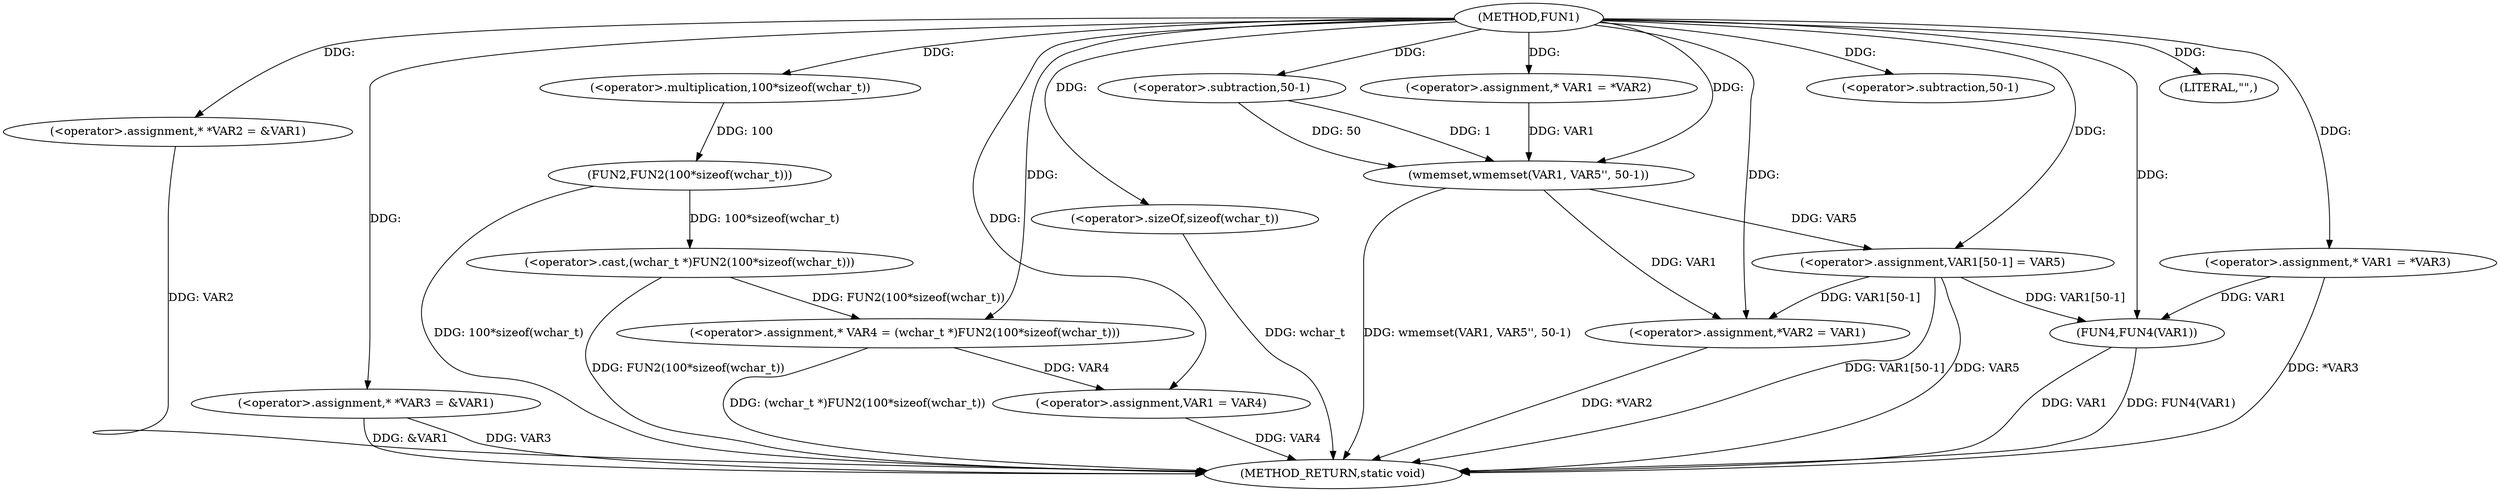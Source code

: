 digraph FUN1 {  
"1000100" [label = "(METHOD,FUN1)" ]
"1000159" [label = "(METHOD_RETURN,static void)" ]
"1000104" [label = "(<operator>.assignment,* *VAR2 = &VAR1)" ]
"1000109" [label = "(<operator>.assignment,* *VAR3 = &VAR1)" ]
"1000114" [label = "(<operator>.assignment,* VAR4 = (wchar_t *)FUN2(100*sizeof(wchar_t)))" ]
"1000116" [label = "(<operator>.cast,(wchar_t *)FUN2(100*sizeof(wchar_t)))" ]
"1000118" [label = "(FUN2,FUN2(100*sizeof(wchar_t)))" ]
"1000119" [label = "(<operator>.multiplication,100*sizeof(wchar_t))" ]
"1000121" [label = "(<operator>.sizeOf,sizeof(wchar_t))" ]
"1000123" [label = "(<operator>.assignment,VAR1 = VAR4)" ]
"1000128" [label = "(<operator>.assignment,* VAR1 = *VAR2)" ]
"1000132" [label = "(wmemset,wmemset(VAR1, VAR5'', 50-1))" ]
"1000135" [label = "(<operator>.subtraction,50-1)" ]
"1000138" [label = "(<operator>.assignment,VAR1[50-1] = VAR5)" ]
"1000141" [label = "(<operator>.subtraction,50-1)" ]
"1000145" [label = "(<operator>.assignment,*VAR2 = VAR1)" ]
"1000151" [label = "(<operator>.assignment,* VAR1 = *VAR3)" ]
"1000156" [label = "(LITERAL,\"\",)" ]
"1000157" [label = "(FUN4,FUN4(VAR1))" ]
  "1000123" -> "1000159"  [ label = "DDG: VAR4"] 
  "1000157" -> "1000159"  [ label = "DDG: FUN4(VAR1)"] 
  "1000104" -> "1000159"  [ label = "DDG: VAR2"] 
  "1000151" -> "1000159"  [ label = "DDG: *VAR3"] 
  "1000116" -> "1000159"  [ label = "DDG: FUN2(100*sizeof(wchar_t))"] 
  "1000109" -> "1000159"  [ label = "DDG: VAR3"] 
  "1000118" -> "1000159"  [ label = "DDG: 100*sizeof(wchar_t)"] 
  "1000145" -> "1000159"  [ label = "DDG: *VAR2"] 
  "1000132" -> "1000159"  [ label = "DDG: wmemset(VAR1, VAR5'', 50-1)"] 
  "1000138" -> "1000159"  [ label = "DDG: VAR1[50-1]"] 
  "1000157" -> "1000159"  [ label = "DDG: VAR1"] 
  "1000138" -> "1000159"  [ label = "DDG: VAR5"] 
  "1000121" -> "1000159"  [ label = "DDG: wchar_t"] 
  "1000109" -> "1000159"  [ label = "DDG: &VAR1"] 
  "1000114" -> "1000159"  [ label = "DDG: (wchar_t *)FUN2(100*sizeof(wchar_t))"] 
  "1000100" -> "1000104"  [ label = "DDG: "] 
  "1000100" -> "1000109"  [ label = "DDG: "] 
  "1000116" -> "1000114"  [ label = "DDG: FUN2(100*sizeof(wchar_t))"] 
  "1000100" -> "1000114"  [ label = "DDG: "] 
  "1000118" -> "1000116"  [ label = "DDG: 100*sizeof(wchar_t)"] 
  "1000119" -> "1000118"  [ label = "DDG: 100"] 
  "1000100" -> "1000119"  [ label = "DDG: "] 
  "1000100" -> "1000121"  [ label = "DDG: "] 
  "1000114" -> "1000123"  [ label = "DDG: VAR4"] 
  "1000100" -> "1000123"  [ label = "DDG: "] 
  "1000100" -> "1000128"  [ label = "DDG: "] 
  "1000128" -> "1000132"  [ label = "DDG: VAR1"] 
  "1000100" -> "1000132"  [ label = "DDG: "] 
  "1000135" -> "1000132"  [ label = "DDG: 50"] 
  "1000135" -> "1000132"  [ label = "DDG: 1"] 
  "1000100" -> "1000135"  [ label = "DDG: "] 
  "1000132" -> "1000138"  [ label = "DDG: VAR5"] 
  "1000100" -> "1000138"  [ label = "DDG: "] 
  "1000100" -> "1000141"  [ label = "DDG: "] 
  "1000138" -> "1000145"  [ label = "DDG: VAR1[50-1]"] 
  "1000132" -> "1000145"  [ label = "DDG: VAR1"] 
  "1000100" -> "1000145"  [ label = "DDG: "] 
  "1000100" -> "1000151"  [ label = "DDG: "] 
  "1000100" -> "1000156"  [ label = "DDG: "] 
  "1000138" -> "1000157"  [ label = "DDG: VAR1[50-1]"] 
  "1000151" -> "1000157"  [ label = "DDG: VAR1"] 
  "1000100" -> "1000157"  [ label = "DDG: "] 
}
